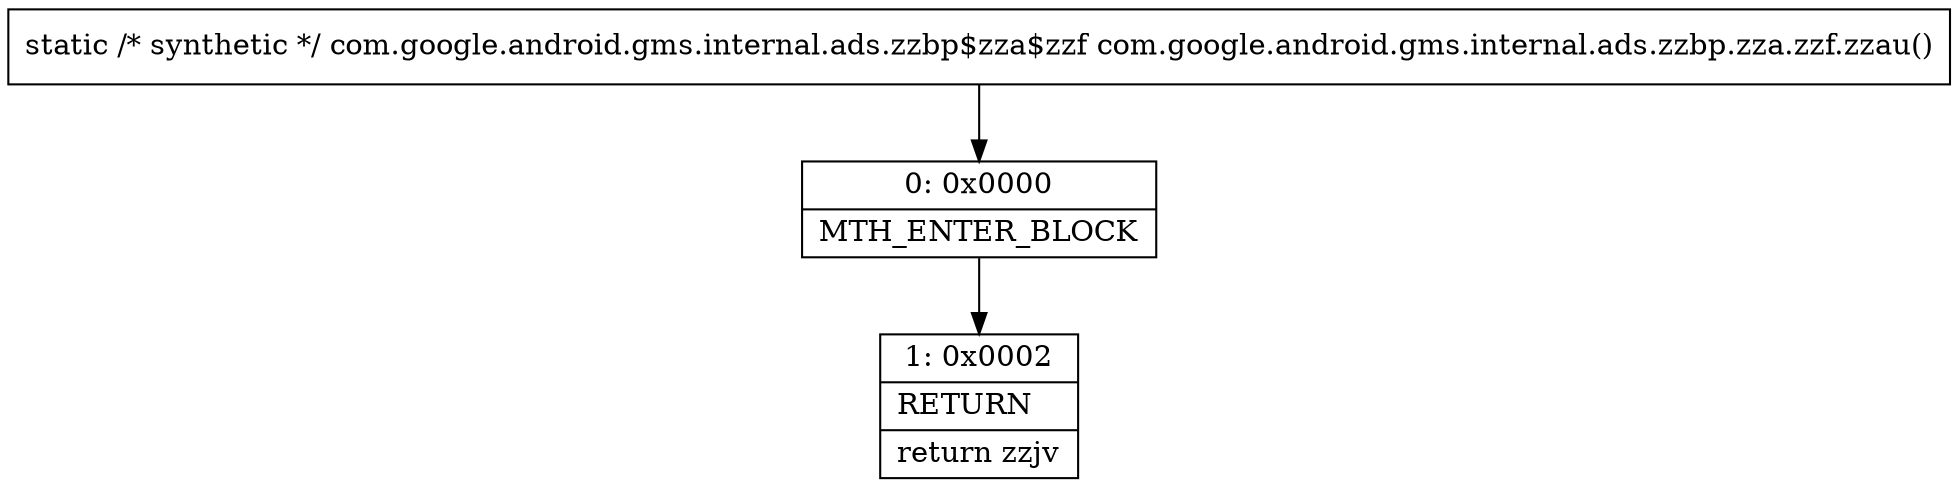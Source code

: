 digraph "CFG forcom.google.android.gms.internal.ads.zzbp.zza.zzf.zzau()Lcom\/google\/android\/gms\/internal\/ads\/zzbp$zza$zzf;" {
Node_0 [shape=record,label="{0\:\ 0x0000|MTH_ENTER_BLOCK\l}"];
Node_1 [shape=record,label="{1\:\ 0x0002|RETURN\l|return zzjv\l}"];
MethodNode[shape=record,label="{static \/* synthetic *\/ com.google.android.gms.internal.ads.zzbp$zza$zzf com.google.android.gms.internal.ads.zzbp.zza.zzf.zzau() }"];
MethodNode -> Node_0;
Node_0 -> Node_1;
}

